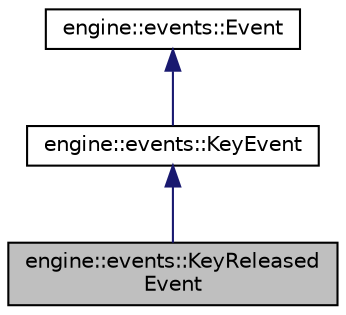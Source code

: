 digraph "engine::events::KeyReleasedEvent"
{
 // LATEX_PDF_SIZE
  edge [fontname="Helvetica",fontsize="10",labelfontname="Helvetica",labelfontsize="10"];
  node [fontname="Helvetica",fontsize="10",shape=record];
  Node1 [label="engine::events::KeyReleased\lEvent",height=0.2,width=0.4,color="black", fillcolor="grey75", style="filled", fontcolor="black",tooltip="Generated when a key is released by the user in the application."];
  Node2 -> Node1 [dir="back",color="midnightblue",fontsize="10",style="solid",fontname="Helvetica"];
  Node2 [label="engine::events::KeyEvent",height=0.2,width=0.4,color="black", fillcolor="white", style="filled",URL="$classengine_1_1events_1_1KeyEvent.html",tooltip="The base event for all other Key input events."];
  Node3 -> Node2 [dir="back",color="midnightblue",fontsize="10",style="solid",fontname="Helvetica"];
  Node3 [label="engine::events::Event",height=0.2,width=0.4,color="black", fillcolor="white", style="filled",URL="$classengine_1_1events_1_1Event.html",tooltip="The abstract Event class."];
}
